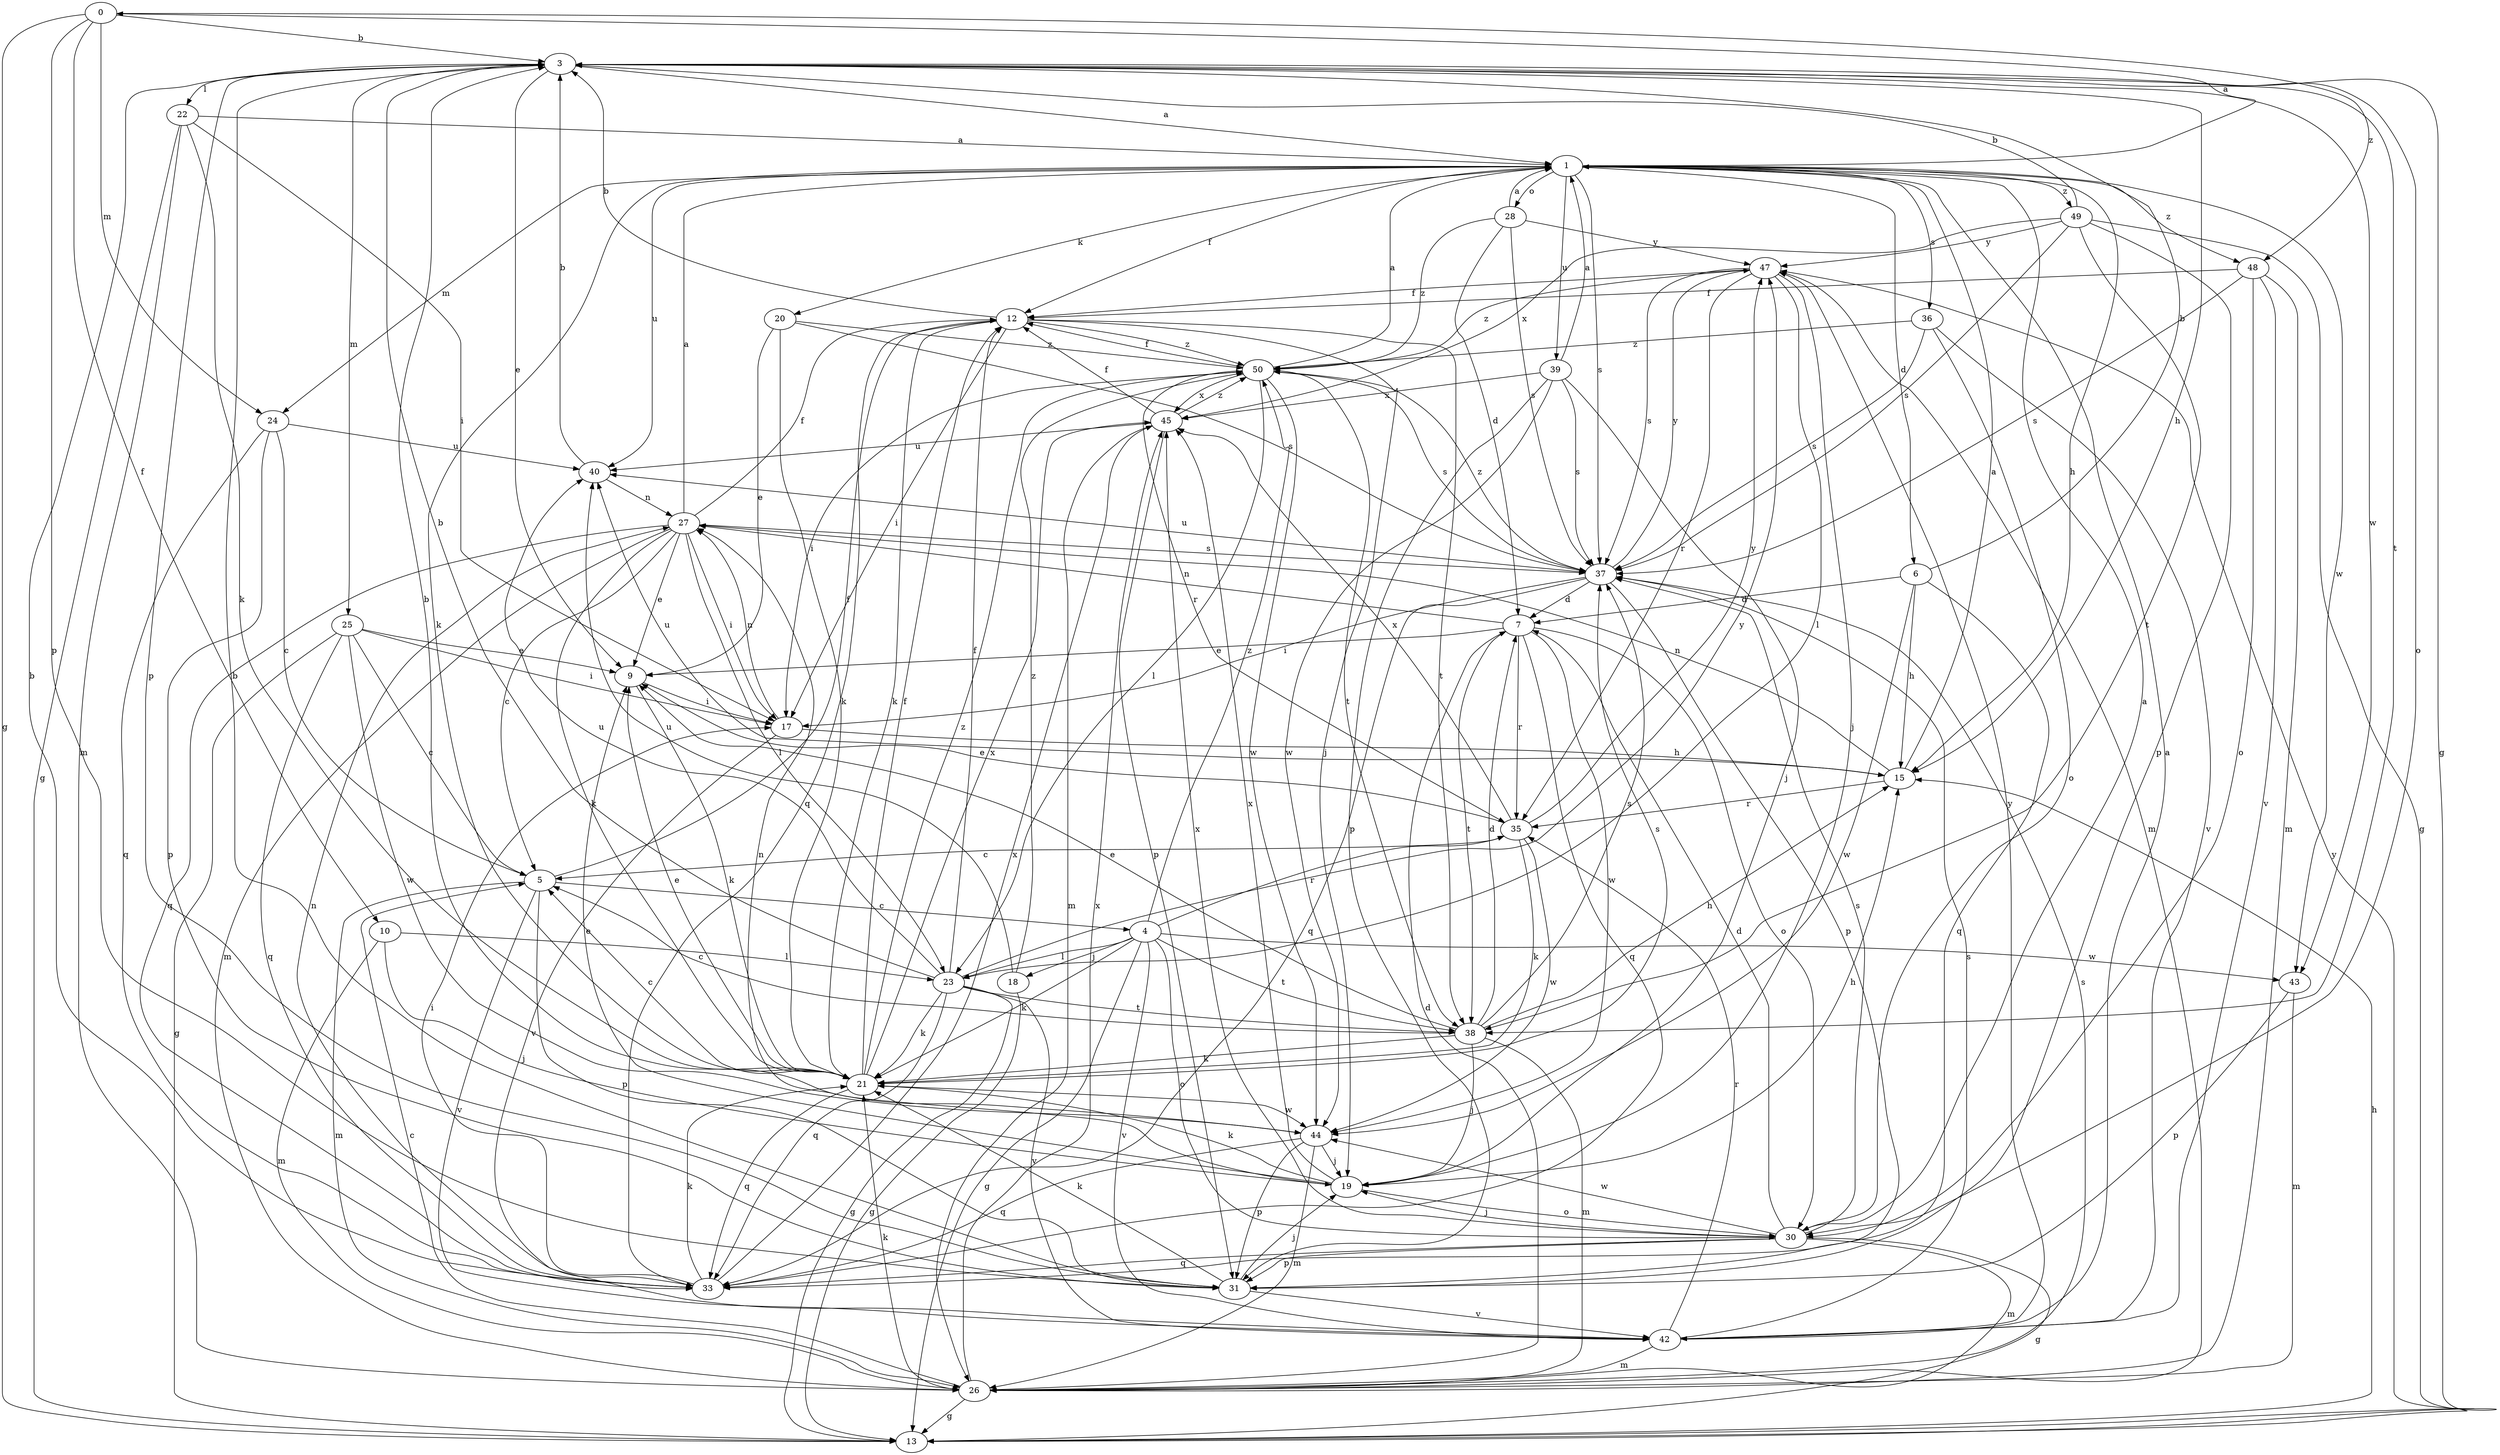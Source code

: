 strict digraph  {
0;
1;
3;
4;
5;
6;
7;
9;
10;
12;
13;
15;
17;
18;
19;
20;
21;
22;
23;
24;
25;
26;
27;
28;
30;
31;
33;
35;
36;
37;
38;
39;
40;
42;
43;
44;
45;
47;
48;
49;
50;
0 -> 3  [label=b];
0 -> 10  [label=f];
0 -> 13  [label=g];
0 -> 24  [label=m];
0 -> 31  [label=p];
0 -> 48  [label=z];
1 -> 0  [label=a];
1 -> 6  [label=d];
1 -> 12  [label=f];
1 -> 15  [label=h];
1 -> 20  [label=k];
1 -> 21  [label=k];
1 -> 24  [label=m];
1 -> 28  [label=o];
1 -> 36  [label=s];
1 -> 37  [label=s];
1 -> 39  [label=u];
1 -> 40  [label=u];
1 -> 43  [label=w];
1 -> 48  [label=z];
1 -> 49  [label=z];
3 -> 1  [label=a];
3 -> 9  [label=e];
3 -> 13  [label=g];
3 -> 15  [label=h];
3 -> 22  [label=l];
3 -> 25  [label=m];
3 -> 30  [label=o];
3 -> 31  [label=p];
3 -> 38  [label=t];
3 -> 43  [label=w];
4 -> 13  [label=g];
4 -> 18  [label=j];
4 -> 21  [label=k];
4 -> 23  [label=l];
4 -> 30  [label=o];
4 -> 35  [label=r];
4 -> 38  [label=t];
4 -> 42  [label=v];
4 -> 43  [label=w];
4 -> 50  [label=z];
5 -> 4  [label=c];
5 -> 12  [label=f];
5 -> 26  [label=m];
5 -> 31  [label=p];
5 -> 42  [label=v];
6 -> 3  [label=b];
6 -> 7  [label=d];
6 -> 15  [label=h];
6 -> 33  [label=q];
6 -> 44  [label=w];
7 -> 9  [label=e];
7 -> 27  [label=n];
7 -> 30  [label=o];
7 -> 33  [label=q];
7 -> 35  [label=r];
7 -> 38  [label=t];
7 -> 44  [label=w];
9 -> 17  [label=i];
9 -> 21  [label=k];
10 -> 19  [label=j];
10 -> 23  [label=l];
10 -> 26  [label=m];
12 -> 3  [label=b];
12 -> 17  [label=i];
12 -> 19  [label=j];
12 -> 21  [label=k];
12 -> 33  [label=q];
12 -> 38  [label=t];
12 -> 50  [label=z];
13 -> 15  [label=h];
13 -> 47  [label=y];
15 -> 1  [label=a];
15 -> 27  [label=n];
15 -> 35  [label=r];
15 -> 40  [label=u];
17 -> 15  [label=h];
17 -> 27  [label=n];
17 -> 42  [label=v];
18 -> 13  [label=g];
18 -> 40  [label=u];
18 -> 50  [label=z];
19 -> 9  [label=e];
19 -> 15  [label=h];
19 -> 21  [label=k];
19 -> 27  [label=n];
19 -> 30  [label=o];
19 -> 45  [label=x];
20 -> 9  [label=e];
20 -> 21  [label=k];
20 -> 37  [label=s];
20 -> 50  [label=z];
21 -> 5  [label=c];
21 -> 9  [label=e];
21 -> 12  [label=f];
21 -> 33  [label=q];
21 -> 37  [label=s];
21 -> 44  [label=w];
21 -> 45  [label=x];
21 -> 50  [label=z];
22 -> 1  [label=a];
22 -> 13  [label=g];
22 -> 17  [label=i];
22 -> 21  [label=k];
22 -> 26  [label=m];
23 -> 3  [label=b];
23 -> 12  [label=f];
23 -> 13  [label=g];
23 -> 21  [label=k];
23 -> 33  [label=q];
23 -> 38  [label=t];
23 -> 40  [label=u];
23 -> 42  [label=v];
23 -> 47  [label=y];
24 -> 5  [label=c];
24 -> 31  [label=p];
24 -> 33  [label=q];
24 -> 40  [label=u];
25 -> 5  [label=c];
25 -> 9  [label=e];
25 -> 13  [label=g];
25 -> 17  [label=i];
25 -> 33  [label=q];
25 -> 44  [label=w];
26 -> 5  [label=c];
26 -> 7  [label=d];
26 -> 13  [label=g];
26 -> 21  [label=k];
26 -> 37  [label=s];
26 -> 45  [label=x];
27 -> 1  [label=a];
27 -> 5  [label=c];
27 -> 9  [label=e];
27 -> 12  [label=f];
27 -> 17  [label=i];
27 -> 21  [label=k];
27 -> 23  [label=l];
27 -> 26  [label=m];
27 -> 33  [label=q];
27 -> 37  [label=s];
28 -> 1  [label=a];
28 -> 7  [label=d];
28 -> 37  [label=s];
28 -> 47  [label=y];
28 -> 50  [label=z];
30 -> 1  [label=a];
30 -> 7  [label=d];
30 -> 13  [label=g];
30 -> 19  [label=j];
30 -> 26  [label=m];
30 -> 31  [label=p];
30 -> 33  [label=q];
30 -> 37  [label=s];
30 -> 44  [label=w];
30 -> 45  [label=x];
31 -> 3  [label=b];
31 -> 19  [label=j];
31 -> 21  [label=k];
31 -> 42  [label=v];
33 -> 3  [label=b];
33 -> 17  [label=i];
33 -> 21  [label=k];
33 -> 27  [label=n];
33 -> 45  [label=x];
35 -> 5  [label=c];
35 -> 9  [label=e];
35 -> 21  [label=k];
35 -> 44  [label=w];
35 -> 45  [label=x];
35 -> 47  [label=y];
36 -> 30  [label=o];
36 -> 37  [label=s];
36 -> 42  [label=v];
36 -> 50  [label=z];
37 -> 7  [label=d];
37 -> 17  [label=i];
37 -> 31  [label=p];
37 -> 33  [label=q];
37 -> 40  [label=u];
37 -> 47  [label=y];
37 -> 50  [label=z];
38 -> 5  [label=c];
38 -> 7  [label=d];
38 -> 9  [label=e];
38 -> 15  [label=h];
38 -> 19  [label=j];
38 -> 21  [label=k];
38 -> 26  [label=m];
38 -> 37  [label=s];
39 -> 1  [label=a];
39 -> 19  [label=j];
39 -> 31  [label=p];
39 -> 37  [label=s];
39 -> 44  [label=w];
39 -> 45  [label=x];
40 -> 3  [label=b];
40 -> 27  [label=n];
42 -> 1  [label=a];
42 -> 26  [label=m];
42 -> 35  [label=r];
42 -> 37  [label=s];
42 -> 47  [label=y];
43 -> 26  [label=m];
43 -> 31  [label=p];
44 -> 3  [label=b];
44 -> 19  [label=j];
44 -> 26  [label=m];
44 -> 31  [label=p];
44 -> 33  [label=q];
45 -> 12  [label=f];
45 -> 26  [label=m];
45 -> 31  [label=p];
45 -> 40  [label=u];
45 -> 50  [label=z];
47 -> 12  [label=f];
47 -> 19  [label=j];
47 -> 23  [label=l];
47 -> 26  [label=m];
47 -> 35  [label=r];
47 -> 37  [label=s];
47 -> 50  [label=z];
48 -> 12  [label=f];
48 -> 26  [label=m];
48 -> 30  [label=o];
48 -> 37  [label=s];
48 -> 42  [label=v];
49 -> 3  [label=b];
49 -> 13  [label=g];
49 -> 31  [label=p];
49 -> 37  [label=s];
49 -> 38  [label=t];
49 -> 45  [label=x];
49 -> 47  [label=y];
50 -> 1  [label=a];
50 -> 12  [label=f];
50 -> 17  [label=i];
50 -> 23  [label=l];
50 -> 35  [label=r];
50 -> 37  [label=s];
50 -> 38  [label=t];
50 -> 44  [label=w];
50 -> 45  [label=x];
}
